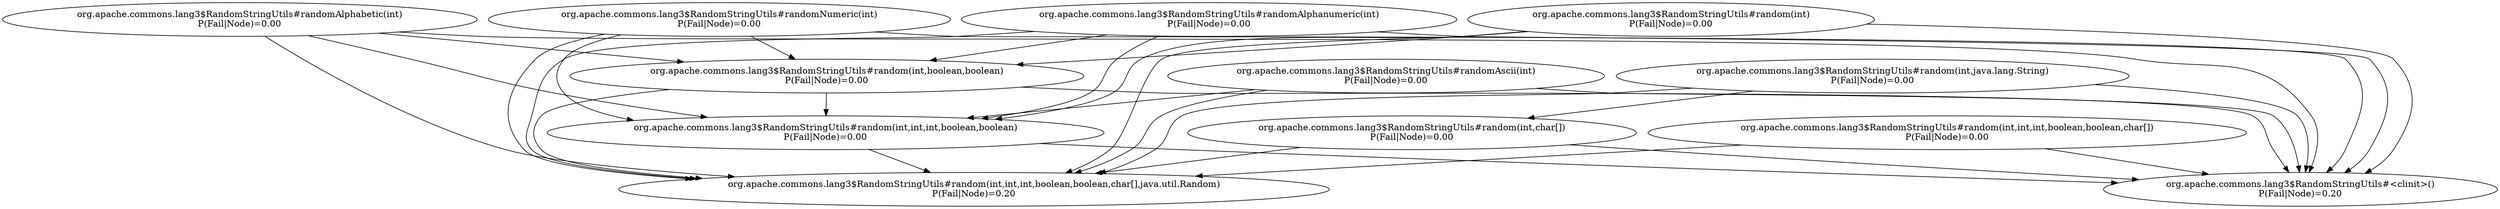 digraph G {
  "org.apache.commons.lang3$RandomStringUtils#random(int)" [label="org.apache.commons.lang3$RandomStringUtils#random(int)\nP(Fail|Node)=0.00"];
  "org.apache.commons.lang3$RandomStringUtils#<clinit>()" [label="org.apache.commons.lang3$RandomStringUtils#<clinit>()\nP(Fail|Node)=0.20"];
  "org.apache.commons.lang3$RandomStringUtils#random(int,boolean,boolean)" [label="org.apache.commons.lang3$RandomStringUtils#random(int,boolean,boolean)\nP(Fail|Node)=0.00"];
  "org.apache.commons.lang3$RandomStringUtils#random(int,int,int,boolean,boolean,char[],java.util.Random)" [label="org.apache.commons.lang3$RandomStringUtils#random(int,int,int,boolean,boolean,char[],java.util.Random)\nP(Fail|Node)=0.20"];
  "org.apache.commons.lang3$RandomStringUtils#random(int,int,int,boolean,boolean)" [label="org.apache.commons.lang3$RandomStringUtils#random(int,int,int,boolean,boolean)\nP(Fail|Node)=0.00"];
  "org.apache.commons.lang3$RandomStringUtils#randomAlphanumeric(int)" [label="org.apache.commons.lang3$RandomStringUtils#randomAlphanumeric(int)\nP(Fail|Node)=0.00"];
  "org.apache.commons.lang3$RandomStringUtils#randomAlphabetic(int)" [label="org.apache.commons.lang3$RandomStringUtils#randomAlphabetic(int)\nP(Fail|Node)=0.00"];
  "org.apache.commons.lang3$RandomStringUtils#random(int,char[])" [label="org.apache.commons.lang3$RandomStringUtils#random(int,char[])\nP(Fail|Node)=0.00"];
  "org.apache.commons.lang3$RandomStringUtils#random(int,int,int,boolean,boolean,char[])" [label="org.apache.commons.lang3$RandomStringUtils#random(int,int,int,boolean,boolean,char[])\nP(Fail|Node)=0.00"];
  "org.apache.commons.lang3$RandomStringUtils#randomAscii(int)" [label="org.apache.commons.lang3$RandomStringUtils#randomAscii(int)\nP(Fail|Node)=0.00"];
  "org.apache.commons.lang3$RandomStringUtils#randomNumeric(int)" [label="org.apache.commons.lang3$RandomStringUtils#randomNumeric(int)\nP(Fail|Node)=0.00"];
  "org.apache.commons.lang3$RandomStringUtils#random(int,java.lang.String)" [label="org.apache.commons.lang3$RandomStringUtils#random(int,java.lang.String)\nP(Fail|Node)=0.00"];
  "org.apache.commons.lang3$RandomStringUtils#random(int)" -> "org.apache.commons.lang3$RandomStringUtils#<clinit>()";
  "org.apache.commons.lang3$RandomStringUtils#random(int)" -> "org.apache.commons.lang3$RandomStringUtils#random(int,boolean,boolean)";
  "org.apache.commons.lang3$RandomStringUtils#random(int)" -> "org.apache.commons.lang3$RandomStringUtils#random(int,int,int,boolean,boolean,char[],java.util.Random)";
  "org.apache.commons.lang3$RandomStringUtils#random(int)" -> "org.apache.commons.lang3$RandomStringUtils#random(int,int,int,boolean,boolean)";
  "org.apache.commons.lang3$RandomStringUtils#random(int,boolean,boolean)" -> "org.apache.commons.lang3$RandomStringUtils#<clinit>()";
  "org.apache.commons.lang3$RandomStringUtils#random(int,boolean,boolean)" -> "org.apache.commons.lang3$RandomStringUtils#random(int,int,int,boolean,boolean,char[],java.util.Random)";
  "org.apache.commons.lang3$RandomStringUtils#random(int,boolean,boolean)" -> "org.apache.commons.lang3$RandomStringUtils#random(int,int,int,boolean,boolean)";
  "org.apache.commons.lang3$RandomStringUtils#random(int,int,int,boolean,boolean)" -> "org.apache.commons.lang3$RandomStringUtils#<clinit>()";
  "org.apache.commons.lang3$RandomStringUtils#random(int,int,int,boolean,boolean)" -> "org.apache.commons.lang3$RandomStringUtils#random(int,int,int,boolean,boolean,char[],java.util.Random)";
  "org.apache.commons.lang3$RandomStringUtils#randomAlphanumeric(int)" -> "org.apache.commons.lang3$RandomStringUtils#<clinit>()";
  "org.apache.commons.lang3$RandomStringUtils#randomAlphanumeric(int)" -> "org.apache.commons.lang3$RandomStringUtils#random(int,boolean,boolean)";
  "org.apache.commons.lang3$RandomStringUtils#randomAlphanumeric(int)" -> "org.apache.commons.lang3$RandomStringUtils#random(int,int,int,boolean,boolean,char[],java.util.Random)";
  "org.apache.commons.lang3$RandomStringUtils#randomAlphanumeric(int)" -> "org.apache.commons.lang3$RandomStringUtils#random(int,int,int,boolean,boolean)";
  "org.apache.commons.lang3$RandomStringUtils#randomAlphabetic(int)" -> "org.apache.commons.lang3$RandomStringUtils#<clinit>()";
  "org.apache.commons.lang3$RandomStringUtils#randomAlphabetic(int)" -> "org.apache.commons.lang3$RandomStringUtils#random(int,boolean,boolean)";
  "org.apache.commons.lang3$RandomStringUtils#randomAlphabetic(int)" -> "org.apache.commons.lang3$RandomStringUtils#random(int,int,int,boolean,boolean,char[],java.util.Random)";
  "org.apache.commons.lang3$RandomStringUtils#randomAlphabetic(int)" -> "org.apache.commons.lang3$RandomStringUtils#random(int,int,int,boolean,boolean)";
  "org.apache.commons.lang3$RandomStringUtils#random(int,char[])" -> "org.apache.commons.lang3$RandomStringUtils#<clinit>()";
  "org.apache.commons.lang3$RandomStringUtils#random(int,char[])" -> "org.apache.commons.lang3$RandomStringUtils#random(int,int,int,boolean,boolean,char[],java.util.Random)";
  "org.apache.commons.lang3$RandomStringUtils#random(int,int,int,boolean,boolean,char[])" -> "org.apache.commons.lang3$RandomStringUtils#<clinit>()";
  "org.apache.commons.lang3$RandomStringUtils#random(int,int,int,boolean,boolean,char[])" -> "org.apache.commons.lang3$RandomStringUtils#random(int,int,int,boolean,boolean,char[],java.util.Random)";
  "org.apache.commons.lang3$RandomStringUtils#randomAscii(int)" -> "org.apache.commons.lang3$RandomStringUtils#<clinit>()";
  "org.apache.commons.lang3$RandomStringUtils#randomAscii(int)" -> "org.apache.commons.lang3$RandomStringUtils#random(int,int,int,boolean,boolean,char[],java.util.Random)";
  "org.apache.commons.lang3$RandomStringUtils#randomAscii(int)" -> "org.apache.commons.lang3$RandomStringUtils#random(int,int,int,boolean,boolean)";
  "org.apache.commons.lang3$RandomStringUtils#randomNumeric(int)" -> "org.apache.commons.lang3$RandomStringUtils#<clinit>()";
  "org.apache.commons.lang3$RandomStringUtils#randomNumeric(int)" -> "org.apache.commons.lang3$RandomStringUtils#random(int,boolean,boolean)";
  "org.apache.commons.lang3$RandomStringUtils#randomNumeric(int)" -> "org.apache.commons.lang3$RandomStringUtils#random(int,int,int,boolean,boolean,char[],java.util.Random)";
  "org.apache.commons.lang3$RandomStringUtils#randomNumeric(int)" -> "org.apache.commons.lang3$RandomStringUtils#random(int,int,int,boolean,boolean)";
  "org.apache.commons.lang3$RandomStringUtils#random(int,java.lang.String)" -> "org.apache.commons.lang3$RandomStringUtils#<clinit>()";
  "org.apache.commons.lang3$RandomStringUtils#random(int,java.lang.String)" -> "org.apache.commons.lang3$RandomStringUtils#random(int,char[])";
  "org.apache.commons.lang3$RandomStringUtils#random(int,java.lang.String)" -> "org.apache.commons.lang3$RandomStringUtils#random(int,int,int,boolean,boolean,char[],java.util.Random)";
}
